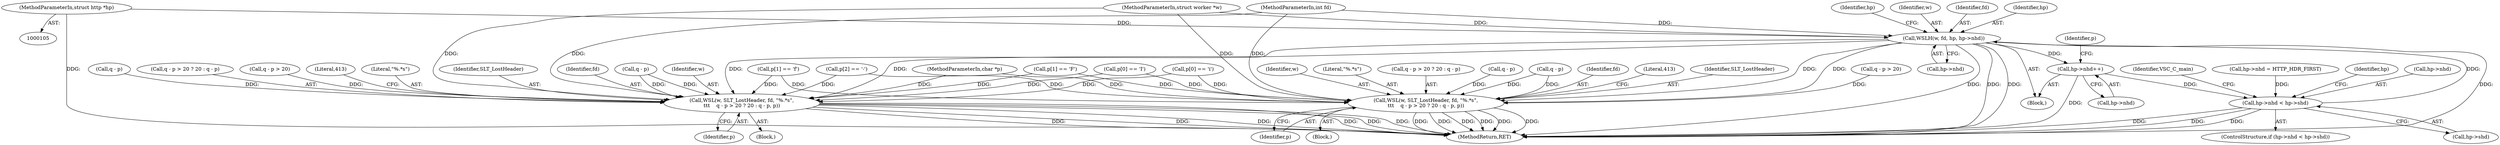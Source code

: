 digraph "0_Varnish-Cache_85e8468bec9416bd7e16b0d80cb820ecd2b330c3@pointer" {
"1000107" [label="(MethodParameterIn,struct http *hp)"];
"1000332" [label="(Call,WSLH(w, fd, hp, hp->nhd))"];
"1000218" [label="(Call,WSL(w, SLT_LostHeader, fd, \"%.*s\",\n\t\t\t    q - p > 20 ? 20 : q - p, p))"];
"1000339" [label="(Call,hp->nhd++)"];
"1000293" [label="(Call,hp->nhd < hp->shd)"];
"1000349" [label="(Call,WSL(w, SLT_LostHeader, fd, \"%.*s\",\n\t\t\t    q - p > 20 ? 20 : q - p, p))"];
"1000304" [label="(Identifier,hp)"];
"1000220" [label="(Identifier,SLT_LostHeader)"];
"1000332" [label="(Call,WSLH(w, fd, hp, hp->nhd))"];
"1000340" [label="(Call,hp->nhd)"];
"1000369" [label="(MethodReturn,RET)"];
"1000333" [label="(Identifier,w)"];
"1000336" [label="(Call,hp->nhd)"];
"1000223" [label="(Call,q - p > 20 ? 20 : q - p)"];
"1000107" [label="(MethodParameterIn,struct http *hp)"];
"1000364" [label="(Identifier,p)"];
"1000344" [label="(Block,)"];
"1000106" [label="(MethodParameterIn,struct worker *w)"];
"1000224" [label="(Call,q - p > 20)"];
"1000147" [label="(Identifier,p)"];
"1000351" [label="(Identifier,SLT_LostHeader)"];
"1000349" [label="(Call,WSL(w, SLT_LostHeader, fd, \"%.*s\",\n\t\t\t    q - p > 20 ? 20 : q - p, p))"];
"1000352" [label="(Identifier,fd)"];
"1000361" [label="(Call,q - p)"];
"1000261" [label="(Call,p[1] == 'F')"];
"1000225" [label="(Call,q - p)"];
"1000233" [label="(Identifier,p)"];
"1000294" [label="(Call,hp->nhd)"];
"1000213" [label="(Block,)"];
"1000235" [label="(Literal,413)"];
"1000218" [label="(Call,WSL(w, SLT_LostHeader, fd, \"%.*s\",\n\t\t\t    q - p > 20 ? 20 : q - p, p))"];
"1000347" [label="(Identifier,VSC_C_main)"];
"1000256" [label="(Call,p[1] == 'f')"];
"1000266" [label="(Call,p[2] == '-')"];
"1000109" [label="(MethodParameterIn,char *p)"];
"1000292" [label="(ControlStructure,if (hp->nhd < hp->shd))"];
"1000297" [label="(Call,hp->shd)"];
"1000350" [label="(Identifier,w)"];
"1000219" [label="(Identifier,w)"];
"1000222" [label="(Literal,\"%.*s\")"];
"1000356" [label="(Call,q - p)"];
"1000127" [label="(Call,hp->nhd = HTTP_HDR_FIRST)"];
"1000354" [label="(Call,q - p > 20 ? 20 : q - p)"];
"1000293" [label="(Call,hp->nhd < hp->shd)"];
"1000300" [label="(Block,)"];
"1000355" [label="(Call,q - p > 20)"];
"1000249" [label="(Call,p[0] == 'I')"];
"1000244" [label="(Call,p[0] == 'i')"];
"1000334" [label="(Identifier,fd)"];
"1000230" [label="(Call,q - p)"];
"1000221" [label="(Identifier,fd)"];
"1000366" [label="(Literal,413)"];
"1000335" [label="(Identifier,hp)"];
"1000353" [label="(Literal,\"%.*s\")"];
"1000341" [label="(Identifier,hp)"];
"1000108" [label="(MethodParameterIn,int fd)"];
"1000339" [label="(Call,hp->nhd++)"];
"1000107" -> "1000105"  [label="AST: "];
"1000107" -> "1000369"  [label="DDG: "];
"1000107" -> "1000332"  [label="DDG: "];
"1000332" -> "1000300"  [label="AST: "];
"1000332" -> "1000336"  [label="CFG: "];
"1000333" -> "1000332"  [label="AST: "];
"1000334" -> "1000332"  [label="AST: "];
"1000335" -> "1000332"  [label="AST: "];
"1000336" -> "1000332"  [label="AST: "];
"1000341" -> "1000332"  [label="CFG: "];
"1000332" -> "1000369"  [label="DDG: "];
"1000332" -> "1000369"  [label="DDG: "];
"1000332" -> "1000369"  [label="DDG: "];
"1000332" -> "1000369"  [label="DDG: "];
"1000332" -> "1000218"  [label="DDG: "];
"1000332" -> "1000218"  [label="DDG: "];
"1000106" -> "1000332"  [label="DDG: "];
"1000108" -> "1000332"  [label="DDG: "];
"1000293" -> "1000332"  [label="DDG: "];
"1000332" -> "1000339"  [label="DDG: "];
"1000332" -> "1000349"  [label="DDG: "];
"1000332" -> "1000349"  [label="DDG: "];
"1000218" -> "1000213"  [label="AST: "];
"1000218" -> "1000233"  [label="CFG: "];
"1000219" -> "1000218"  [label="AST: "];
"1000220" -> "1000218"  [label="AST: "];
"1000221" -> "1000218"  [label="AST: "];
"1000222" -> "1000218"  [label="AST: "];
"1000223" -> "1000218"  [label="AST: "];
"1000233" -> "1000218"  [label="AST: "];
"1000235" -> "1000218"  [label="CFG: "];
"1000218" -> "1000369"  [label="DDG: "];
"1000218" -> "1000369"  [label="DDG: "];
"1000218" -> "1000369"  [label="DDG: "];
"1000218" -> "1000369"  [label="DDG: "];
"1000218" -> "1000369"  [label="DDG: "];
"1000218" -> "1000369"  [label="DDG: "];
"1000106" -> "1000218"  [label="DDG: "];
"1000108" -> "1000218"  [label="DDG: "];
"1000230" -> "1000218"  [label="DDG: "];
"1000230" -> "1000218"  [label="DDG: "];
"1000224" -> "1000218"  [label="DDG: "];
"1000225" -> "1000218"  [label="DDG: "];
"1000266" -> "1000218"  [label="DDG: "];
"1000261" -> "1000218"  [label="DDG: "];
"1000256" -> "1000218"  [label="DDG: "];
"1000249" -> "1000218"  [label="DDG: "];
"1000244" -> "1000218"  [label="DDG: "];
"1000109" -> "1000218"  [label="DDG: "];
"1000339" -> "1000300"  [label="AST: "];
"1000339" -> "1000340"  [label="CFG: "];
"1000340" -> "1000339"  [label="AST: "];
"1000147" -> "1000339"  [label="CFG: "];
"1000339" -> "1000369"  [label="DDG: "];
"1000339" -> "1000293"  [label="DDG: "];
"1000293" -> "1000292"  [label="AST: "];
"1000293" -> "1000297"  [label="CFG: "];
"1000294" -> "1000293"  [label="AST: "];
"1000297" -> "1000293"  [label="AST: "];
"1000304" -> "1000293"  [label="CFG: "];
"1000347" -> "1000293"  [label="CFG: "];
"1000293" -> "1000369"  [label="DDG: "];
"1000293" -> "1000369"  [label="DDG: "];
"1000293" -> "1000369"  [label="DDG: "];
"1000127" -> "1000293"  [label="DDG: "];
"1000349" -> "1000344"  [label="AST: "];
"1000349" -> "1000364"  [label="CFG: "];
"1000350" -> "1000349"  [label="AST: "];
"1000351" -> "1000349"  [label="AST: "];
"1000352" -> "1000349"  [label="AST: "];
"1000353" -> "1000349"  [label="AST: "];
"1000354" -> "1000349"  [label="AST: "];
"1000364" -> "1000349"  [label="AST: "];
"1000366" -> "1000349"  [label="CFG: "];
"1000349" -> "1000369"  [label="DDG: "];
"1000349" -> "1000369"  [label="DDG: "];
"1000349" -> "1000369"  [label="DDG: "];
"1000349" -> "1000369"  [label="DDG: "];
"1000349" -> "1000369"  [label="DDG: "];
"1000349" -> "1000369"  [label="DDG: "];
"1000106" -> "1000349"  [label="DDG: "];
"1000108" -> "1000349"  [label="DDG: "];
"1000361" -> "1000349"  [label="DDG: "];
"1000361" -> "1000349"  [label="DDG: "];
"1000355" -> "1000349"  [label="DDG: "];
"1000266" -> "1000349"  [label="DDG: "];
"1000356" -> "1000349"  [label="DDG: "];
"1000261" -> "1000349"  [label="DDG: "];
"1000256" -> "1000349"  [label="DDG: "];
"1000249" -> "1000349"  [label="DDG: "];
"1000244" -> "1000349"  [label="DDG: "];
"1000109" -> "1000349"  [label="DDG: "];
}

